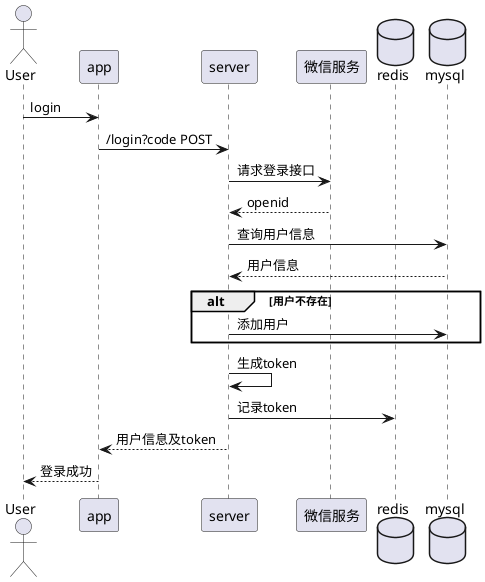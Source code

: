 @startuml
'https://plantuml.com/sequence-diagram

actor User as user
participant app as app
participant server as server
participant 微信服务 as wechat
database redis as redis
database mysql as mysql

user -> app : login
app -> server : /login?code POST
server -> wechat : 请求登录接口
wechat --> server : openid
server -> mysql : 查询用户信息
mysql --> server : 用户信息
alt 用户不存在
    server -> mysql : 添加用户
end
server -> server : 生成token
server -> redis : 记录token
server --> app : 用户信息及token
app --> user : 登录成功

@enduml